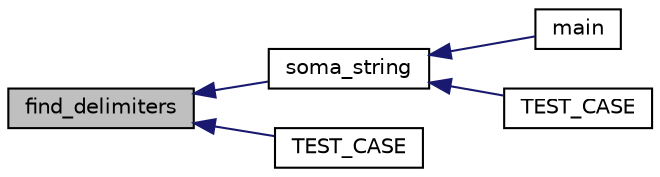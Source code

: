 digraph "find_delimiters"
{
  edge [fontname="Helvetica",fontsize="10",labelfontname="Helvetica",labelfontsize="10"];
  node [fontname="Helvetica",fontsize="10",shape=record];
  rankdir="LR";
  Node1 [label="find_delimiters",height=0.2,width=0.4,color="black", fillcolor="grey75", style="filled", fontcolor="black"];
  Node1 -> Node2 [dir="back",color="midnightblue",fontsize="10",style="solid"];
  Node2 [label="soma_string",height=0.2,width=0.4,color="black", fillcolor="white", style="filled",URL="$string__soma_8hpp.html#a781699877e3eb1ffda778737f2467621",tooltip="Main function, responsible for delegating tasks and show the result. "];
  Node2 -> Node3 [dir="back",color="midnightblue",fontsize="10",style="solid"];
  Node3 [label="main",height=0.2,width=0.4,color="black", fillcolor="white", style="filled",URL="$testa__soma__string__stdin_8cpp.html#ae66f6b31b5ad750f1fe042a706a4e3d4"];
  Node2 -> Node4 [dir="back",color="midnightblue",fontsize="10",style="solid"];
  Node4 [label="TEST_CASE",height=0.2,width=0.4,color="black", fillcolor="white", style="filled",URL="$testa__string__soma_8cpp.html#a012d693008827f2e341a0a87d32cf9e6",tooltip="Verifica a funcionalidade da função soma_string. "];
  Node1 -> Node5 [dir="back",color="midnightblue",fontsize="10",style="solid"];
  Node5 [label="TEST_CASE",height=0.2,width=0.4,color="black", fillcolor="white", style="filled",URL="$testa__string__soma_8cpp.html#a528c9a1f420afbfe80b7633b84551dcc",tooltip="Verifica se comportamento está dentro do esperado para troca de delimitadores por vírgulas..."];
}

